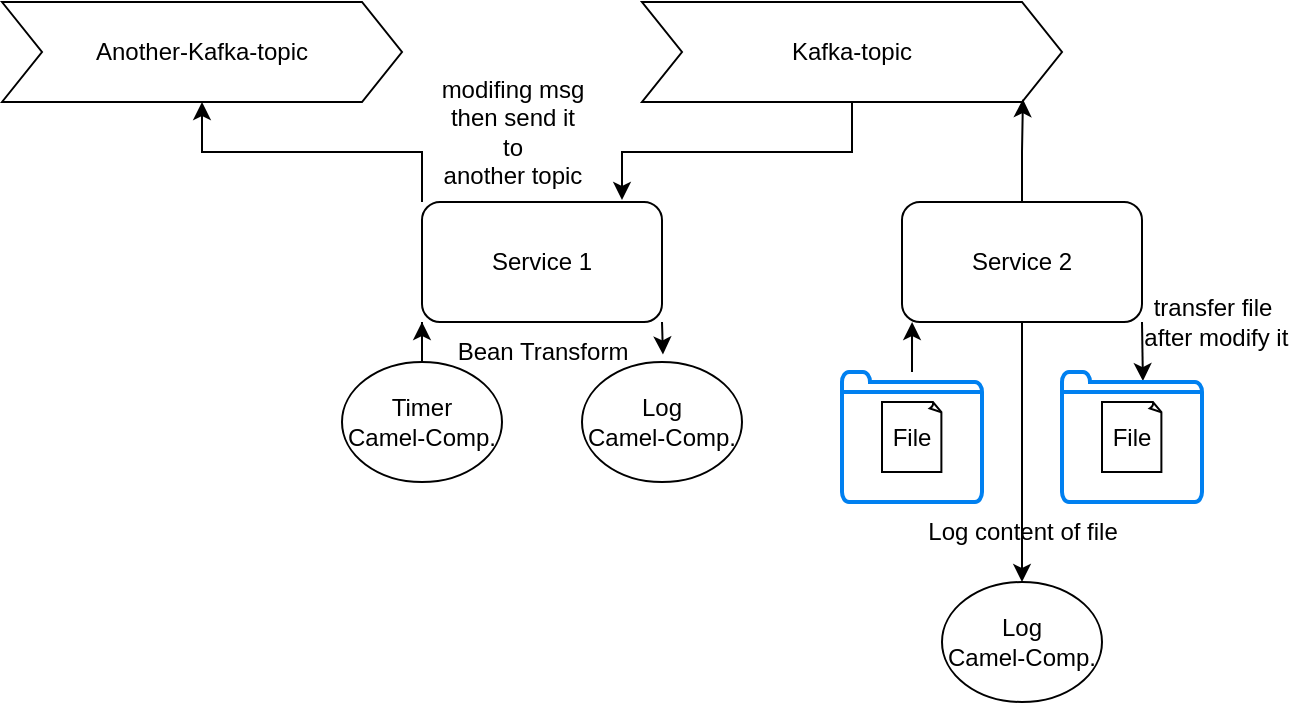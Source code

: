 <mxfile version="21.2.8" type="device">
  <diagram name="Page-1" id="8ctXv81DTyJofQycZeRD">
    <mxGraphModel dx="1190" dy="400" grid="0" gridSize="10" guides="1" tooltips="1" connect="1" arrows="1" fold="1" page="0" pageScale="1" pageWidth="850" pageHeight="1100" math="0" shadow="0">
      <root>
        <mxCell id="0" />
        <mxCell id="1" parent="0" />
        <mxCell id="cFYATt3_MEIz_HS9wbKV-35" style="edgeStyle=orthogonalEdgeStyle;rounded=0;orthogonalLoop=1;jettySize=auto;html=1;" edge="1" parent="1" source="cFYATt3_MEIz_HS9wbKV-4">
          <mxGeometry relative="1" as="geometry">
            <mxPoint x="140" y="169" as="targetPoint" />
            <Array as="points">
              <mxPoint x="255" y="145" />
              <mxPoint x="140" y="145" />
              <mxPoint x="140" y="169" />
            </Array>
          </mxGeometry>
        </mxCell>
        <mxCell id="cFYATt3_MEIz_HS9wbKV-4" value="Kafka-topic" style="shape=step;perimeter=stepPerimeter;whiteSpace=wrap;html=1;fixedSize=1;" vertex="1" parent="1">
          <mxGeometry x="150" y="70" width="210" height="50" as="geometry" />
        </mxCell>
        <mxCell id="cFYATt3_MEIz_HS9wbKV-18" style="edgeStyle=orthogonalEdgeStyle;rounded=0;orthogonalLoop=1;jettySize=auto;html=1;exitX=1;exitY=1;exitDx=0;exitDy=0;entryX=0.506;entryY=-0.063;entryDx=0;entryDy=0;entryPerimeter=0;" edge="1" parent="1" source="cFYATt3_MEIz_HS9wbKV-1" target="cFYATt3_MEIz_HS9wbKV-15">
          <mxGeometry relative="1" as="geometry" />
        </mxCell>
        <mxCell id="cFYATt3_MEIz_HS9wbKV-36" style="edgeStyle=orthogonalEdgeStyle;rounded=0;orthogonalLoop=1;jettySize=auto;html=1;exitX=0;exitY=0;exitDx=0;exitDy=0;" edge="1" parent="1" source="cFYATt3_MEIz_HS9wbKV-1" target="cFYATt3_MEIz_HS9wbKV-7">
          <mxGeometry relative="1" as="geometry" />
        </mxCell>
        <mxCell id="cFYATt3_MEIz_HS9wbKV-1" value="Service 1" style="rounded=1;whiteSpace=wrap;html=1;" vertex="1" parent="1">
          <mxGeometry x="40" y="170" width="120" height="60" as="geometry" />
        </mxCell>
        <mxCell id="cFYATt3_MEIz_HS9wbKV-25" style="edgeStyle=orthogonalEdgeStyle;rounded=0;orthogonalLoop=1;jettySize=auto;html=1;exitX=1;exitY=1;exitDx=0;exitDy=0;entryX=0.578;entryY=0.07;entryDx=0;entryDy=0;entryPerimeter=0;" edge="1" parent="1" source="cFYATt3_MEIz_HS9wbKV-3" target="cFYATt3_MEIz_HS9wbKV-22">
          <mxGeometry relative="1" as="geometry" />
        </mxCell>
        <mxCell id="cFYATt3_MEIz_HS9wbKV-27" style="edgeStyle=orthogonalEdgeStyle;rounded=0;orthogonalLoop=1;jettySize=auto;html=1;entryX=0.5;entryY=0;entryDx=0;entryDy=0;" edge="1" parent="1" source="cFYATt3_MEIz_HS9wbKV-3" target="cFYATt3_MEIz_HS9wbKV-26">
          <mxGeometry relative="1" as="geometry" />
        </mxCell>
        <mxCell id="cFYATt3_MEIz_HS9wbKV-34" style="edgeStyle=orthogonalEdgeStyle;rounded=0;orthogonalLoop=1;jettySize=auto;html=1;entryX=0.907;entryY=0.971;entryDx=0;entryDy=0;entryPerimeter=0;" edge="1" parent="1" source="cFYATt3_MEIz_HS9wbKV-3" target="cFYATt3_MEIz_HS9wbKV-4">
          <mxGeometry relative="1" as="geometry" />
        </mxCell>
        <mxCell id="cFYATt3_MEIz_HS9wbKV-3" value="Service 2" style="rounded=1;whiteSpace=wrap;html=1;" vertex="1" parent="1">
          <mxGeometry x="280" y="170" width="120" height="60" as="geometry" />
        </mxCell>
        <mxCell id="cFYATt3_MEIz_HS9wbKV-7" value="Another-Kafka-topic" style="shape=step;perimeter=stepPerimeter;whiteSpace=wrap;html=1;fixedSize=1;" vertex="1" parent="1">
          <mxGeometry x="-170" y="70" width="200" height="50" as="geometry" />
        </mxCell>
        <mxCell id="cFYATt3_MEIz_HS9wbKV-15" value="Log&lt;br&gt;Camel-Comp." style="ellipse;whiteSpace=wrap;html=1;" vertex="1" parent="1">
          <mxGeometry x="120" y="250" width="80" height="60" as="geometry" />
        </mxCell>
        <mxCell id="cFYATt3_MEIz_HS9wbKV-17" style="edgeStyle=orthogonalEdgeStyle;rounded=0;orthogonalLoop=1;jettySize=auto;html=1;entryX=0;entryY=1;entryDx=0;entryDy=0;" edge="1" parent="1" source="cFYATt3_MEIz_HS9wbKV-16" target="cFYATt3_MEIz_HS9wbKV-1">
          <mxGeometry relative="1" as="geometry" />
        </mxCell>
        <mxCell id="cFYATt3_MEIz_HS9wbKV-16" value="Timer&lt;br&gt;Camel-Comp." style="ellipse;whiteSpace=wrap;html=1;" vertex="1" parent="1">
          <mxGeometry y="250" width="80" height="60" as="geometry" />
        </mxCell>
        <mxCell id="cFYATt3_MEIz_HS9wbKV-19" value="Bean Transform" style="text;html=1;align=center;verticalAlign=middle;resizable=0;points=[];autosize=1;strokeColor=none;fillColor=none;" vertex="1" parent="1">
          <mxGeometry x="45" y="230" width="110" height="30" as="geometry" />
        </mxCell>
        <mxCell id="cFYATt3_MEIz_HS9wbKV-24" style="edgeStyle=orthogonalEdgeStyle;rounded=0;orthogonalLoop=1;jettySize=auto;html=1;entryX=0.042;entryY=1;entryDx=0;entryDy=0;entryPerimeter=0;" edge="1" parent="1" source="cFYATt3_MEIz_HS9wbKV-20" target="cFYATt3_MEIz_HS9wbKV-3">
          <mxGeometry relative="1" as="geometry" />
        </mxCell>
        <mxCell id="cFYATt3_MEIz_HS9wbKV-20" value="" style="html=1;verticalLabelPosition=bottom;align=center;labelBackgroundColor=#ffffff;verticalAlign=top;strokeWidth=2;strokeColor=#0080F0;shadow=0;dashed=0;shape=mxgraph.ios7.icons.folder;" vertex="1" parent="1">
          <mxGeometry x="250" y="255" width="70" height="65" as="geometry" />
        </mxCell>
        <mxCell id="cFYATt3_MEIz_HS9wbKV-21" value="File" style="whiteSpace=wrap;html=1;shape=mxgraph.basic.document" vertex="1" parent="1">
          <mxGeometry x="270" y="270" width="30" height="35" as="geometry" />
        </mxCell>
        <mxCell id="cFYATt3_MEIz_HS9wbKV-22" value="" style="html=1;verticalLabelPosition=bottom;align=center;labelBackgroundColor=#ffffff;verticalAlign=top;strokeWidth=2;strokeColor=#0080F0;shadow=0;dashed=0;shape=mxgraph.ios7.icons.folder;" vertex="1" parent="1">
          <mxGeometry x="360" y="255" width="70" height="65" as="geometry" />
        </mxCell>
        <mxCell id="cFYATt3_MEIz_HS9wbKV-23" value="File" style="whiteSpace=wrap;html=1;shape=mxgraph.basic.document" vertex="1" parent="1">
          <mxGeometry x="380" y="270" width="30" height="35" as="geometry" />
        </mxCell>
        <mxCell id="cFYATt3_MEIz_HS9wbKV-26" value="Log&lt;br&gt;Camel-Comp." style="ellipse;whiteSpace=wrap;html=1;" vertex="1" parent="1">
          <mxGeometry x="300" y="360" width="80" height="60" as="geometry" />
        </mxCell>
        <mxCell id="cFYATt3_MEIz_HS9wbKV-28" value="Log content of file" style="text;html=1;align=center;verticalAlign=middle;resizable=0;points=[];autosize=1;strokeColor=none;fillColor=none;" vertex="1" parent="1">
          <mxGeometry x="280" y="320" width="120" height="30" as="geometry" />
        </mxCell>
        <mxCell id="cFYATt3_MEIz_HS9wbKV-30" value="transfer file&lt;br&gt;&amp;nbsp;after modify it" style="text;html=1;align=center;verticalAlign=middle;resizable=0;points=[];autosize=1;strokeColor=none;fillColor=none;" vertex="1" parent="1">
          <mxGeometry x="388" y="209" width="93" height="41" as="geometry" />
        </mxCell>
        <mxCell id="cFYATt3_MEIz_HS9wbKV-33" value="modifing msg&lt;br&gt;then send it&lt;br&gt;to&lt;br&gt;another topic" style="text;html=1;align=center;verticalAlign=middle;resizable=0;points=[];autosize=1;strokeColor=none;fillColor=none;" vertex="1" parent="1">
          <mxGeometry x="40" y="100" width="90" height="70" as="geometry" />
        </mxCell>
      </root>
    </mxGraphModel>
  </diagram>
</mxfile>
